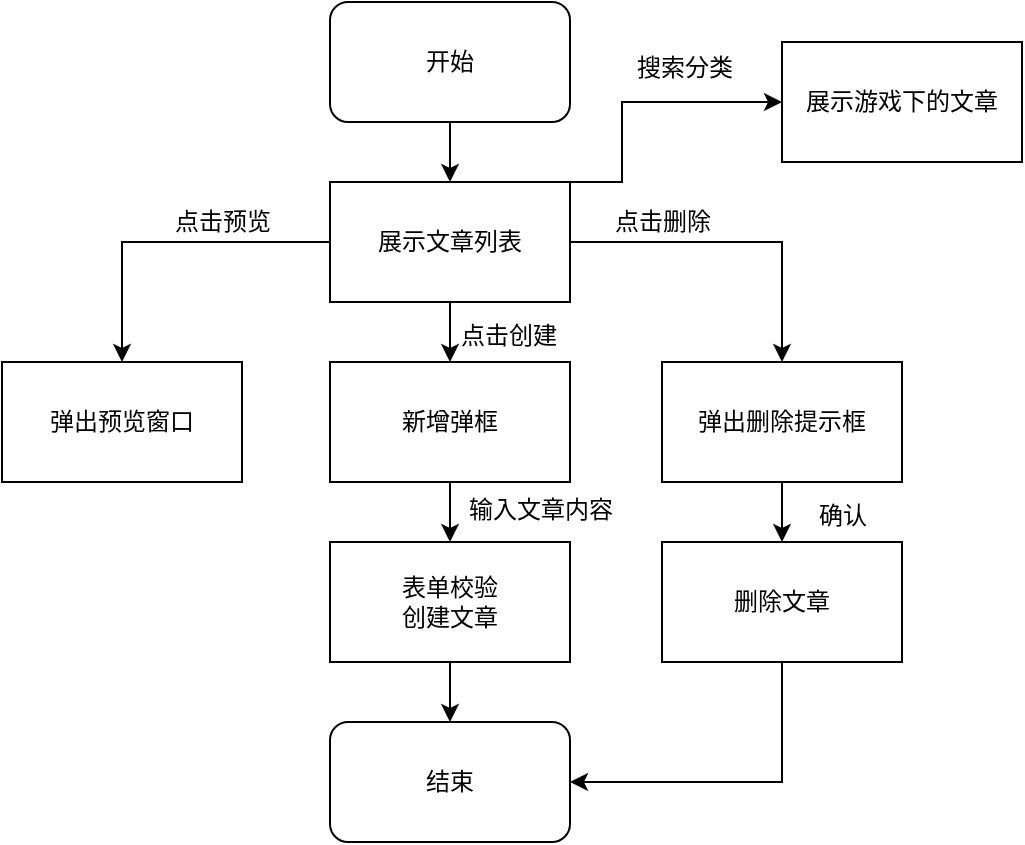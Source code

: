 <mxfile version="12.8.5" type="device"><diagram id="6qfN6mEZ3Ll44rXe2QLu" name="第 1 页"><mxGraphModel dx="1209" dy="715" grid="1" gridSize="10" guides="1" tooltips="1" connect="1" arrows="1" fold="1" page="1" pageScale="1" pageWidth="827" pageHeight="1169" math="0" shadow="0"><root><mxCell id="0"/><mxCell id="1" parent="0"/><mxCell id="8pLctQLw-_R1eLRaZlrD-3" value="" style="edgeStyle=orthogonalEdgeStyle;rounded=0;orthogonalLoop=1;jettySize=auto;html=1;" parent="1" source="8pLctQLw-_R1eLRaZlrD-1" target="8pLctQLw-_R1eLRaZlrD-2" edge="1"><mxGeometry relative="1" as="geometry"/></mxCell><mxCell id="8pLctQLw-_R1eLRaZlrD-1" value="开始" style="rounded=1;whiteSpace=wrap;html=1;" parent="1" vertex="1"><mxGeometry x="354" y="10" width="120" height="60" as="geometry"/></mxCell><mxCell id="8pLctQLw-_R1eLRaZlrD-5" value="" style="edgeStyle=orthogonalEdgeStyle;rounded=0;orthogonalLoop=1;jettySize=auto;html=1;" parent="1" source="8pLctQLw-_R1eLRaZlrD-2" target="8pLctQLw-_R1eLRaZlrD-4" edge="1"><mxGeometry relative="1" as="geometry"/></mxCell><mxCell id="Z3kYXmB9RbaM4qXnSRsX-2" value="" style="edgeStyle=orthogonalEdgeStyle;rounded=0;orthogonalLoop=1;jettySize=auto;html=1;" edge="1" parent="1" source="8pLctQLw-_R1eLRaZlrD-2" target="Z3kYXmB9RbaM4qXnSRsX-1"><mxGeometry relative="1" as="geometry"/></mxCell><mxCell id="Z3kYXmB9RbaM4qXnSRsX-5" value="" style="edgeStyle=orthogonalEdgeStyle;rounded=0;orthogonalLoop=1;jettySize=auto;html=1;" edge="1" parent="1" source="8pLctQLw-_R1eLRaZlrD-2" target="Z3kYXmB9RbaM4qXnSRsX-4"><mxGeometry relative="1" as="geometry"/></mxCell><mxCell id="Z3kYXmB9RbaM4qXnSRsX-7" style="edgeStyle=orthogonalEdgeStyle;rounded=0;orthogonalLoop=1;jettySize=auto;html=1;exitX=1;exitY=0;exitDx=0;exitDy=0;entryX=0;entryY=0.5;entryDx=0;entryDy=0;" edge="1" parent="1" source="8pLctQLw-_R1eLRaZlrD-2" target="Z3kYXmB9RbaM4qXnSRsX-8"><mxGeometry relative="1" as="geometry"><mxPoint x="560" y="60" as="targetPoint"/><Array as="points"><mxPoint x="500" y="100"/><mxPoint x="500" y="60"/></Array></mxGeometry></mxCell><mxCell id="8pLctQLw-_R1eLRaZlrD-2" value="展示文章列表" style="rounded=0;whiteSpace=wrap;html=1;" parent="1" vertex="1"><mxGeometry x="354" y="100" width="120" height="60" as="geometry"/></mxCell><mxCell id="Z3kYXmB9RbaM4qXnSRsX-11" value="" style="edgeStyle=orthogonalEdgeStyle;rounded=0;orthogonalLoop=1;jettySize=auto;html=1;" edge="1" parent="1" source="Z3kYXmB9RbaM4qXnSRsX-4" target="Z3kYXmB9RbaM4qXnSRsX-10"><mxGeometry relative="1" as="geometry"/></mxCell><mxCell id="Z3kYXmB9RbaM4qXnSRsX-4" value="新增弹框" style="rounded=0;whiteSpace=wrap;html=1;" vertex="1" parent="1"><mxGeometry x="354" y="190" width="120" height="60" as="geometry"/></mxCell><mxCell id="Z3kYXmB9RbaM4qXnSRsX-19" style="edgeStyle=orthogonalEdgeStyle;rounded=0;orthogonalLoop=1;jettySize=auto;html=1;entryX=0.5;entryY=0;entryDx=0;entryDy=0;" edge="1" parent="1" source="Z3kYXmB9RbaM4qXnSRsX-10" target="Z3kYXmB9RbaM4qXnSRsX-18"><mxGeometry relative="1" as="geometry"/></mxCell><mxCell id="Z3kYXmB9RbaM4qXnSRsX-10" value="表单校验&lt;br&gt;创建文章" style="rounded=0;whiteSpace=wrap;html=1;" vertex="1" parent="1"><mxGeometry x="354" y="280" width="120" height="60" as="geometry"/></mxCell><mxCell id="Z3kYXmB9RbaM4qXnSRsX-14" value="" style="edgeStyle=orthogonalEdgeStyle;rounded=0;orthogonalLoop=1;jettySize=auto;html=1;" edge="1" parent="1" source="Z3kYXmB9RbaM4qXnSRsX-1" target="Z3kYXmB9RbaM4qXnSRsX-13"><mxGeometry relative="1" as="geometry"/></mxCell><mxCell id="Z3kYXmB9RbaM4qXnSRsX-1" value="弹出删除提示框" style="rounded=0;whiteSpace=wrap;html=1;" vertex="1" parent="1"><mxGeometry x="520" y="190" width="120" height="60" as="geometry"/></mxCell><mxCell id="Z3kYXmB9RbaM4qXnSRsX-20" style="edgeStyle=orthogonalEdgeStyle;rounded=0;orthogonalLoop=1;jettySize=auto;html=1;entryX=1;entryY=0.5;entryDx=0;entryDy=0;exitX=0.5;exitY=1;exitDx=0;exitDy=0;" edge="1" parent="1" source="Z3kYXmB9RbaM4qXnSRsX-13" target="Z3kYXmB9RbaM4qXnSRsX-18"><mxGeometry relative="1" as="geometry"><mxPoint x="580" y="370" as="targetPoint"/></mxGeometry></mxCell><mxCell id="Z3kYXmB9RbaM4qXnSRsX-13" value="删除文章" style="rounded=0;whiteSpace=wrap;html=1;" vertex="1" parent="1"><mxGeometry x="520" y="280" width="120" height="60" as="geometry"/></mxCell><mxCell id="8pLctQLw-_R1eLRaZlrD-4" value="弹出预览窗口" style="rounded=0;whiteSpace=wrap;html=1;" parent="1" vertex="1"><mxGeometry x="190" y="190" width="120" height="60" as="geometry"/></mxCell><mxCell id="8pLctQLw-_R1eLRaZlrD-6" value="点击预览" style="text;html=1;align=center;verticalAlign=middle;resizable=0;points=[];autosize=1;" parent="1" vertex="1"><mxGeometry x="270" y="110" width="60" height="20" as="geometry"/></mxCell><mxCell id="Z3kYXmB9RbaM4qXnSRsX-3" value="点击删除" style="text;html=1;align=center;verticalAlign=middle;resizable=0;points=[];autosize=1;" vertex="1" parent="1"><mxGeometry x="490" y="110" width="60" height="20" as="geometry"/></mxCell><mxCell id="Z3kYXmB9RbaM4qXnSRsX-6" value="点击创建" style="text;html=1;align=center;verticalAlign=middle;resizable=0;points=[];autosize=1;" vertex="1" parent="1"><mxGeometry x="413" y="167" width="60" height="20" as="geometry"/></mxCell><mxCell id="Z3kYXmB9RbaM4qXnSRsX-8" value="展示游戏下的文章" style="rounded=0;whiteSpace=wrap;html=1;" vertex="1" parent="1"><mxGeometry x="580" y="30" width="120" height="60" as="geometry"/></mxCell><mxCell id="Z3kYXmB9RbaM4qXnSRsX-9" value="搜索分类" style="text;html=1;align=center;verticalAlign=middle;resizable=0;points=[];autosize=1;" vertex="1" parent="1"><mxGeometry x="501" y="33" width="60" height="20" as="geometry"/></mxCell><mxCell id="Z3kYXmB9RbaM4qXnSRsX-12" value="输入文章内容" style="text;html=1;align=center;verticalAlign=middle;resizable=0;points=[];autosize=1;" vertex="1" parent="1"><mxGeometry x="414" y="254" width="90" height="20" as="geometry"/></mxCell><mxCell id="Z3kYXmB9RbaM4qXnSRsX-15" value="确认" style="text;html=1;align=center;verticalAlign=middle;resizable=0;points=[];autosize=1;" vertex="1" parent="1"><mxGeometry x="590" y="257" width="40" height="20" as="geometry"/></mxCell><mxCell id="Z3kYXmB9RbaM4qXnSRsX-18" value="结束" style="rounded=1;whiteSpace=wrap;html=1;" vertex="1" parent="1"><mxGeometry x="354" y="370" width="120" height="60" as="geometry"/></mxCell></root></mxGraphModel></diagram></mxfile>